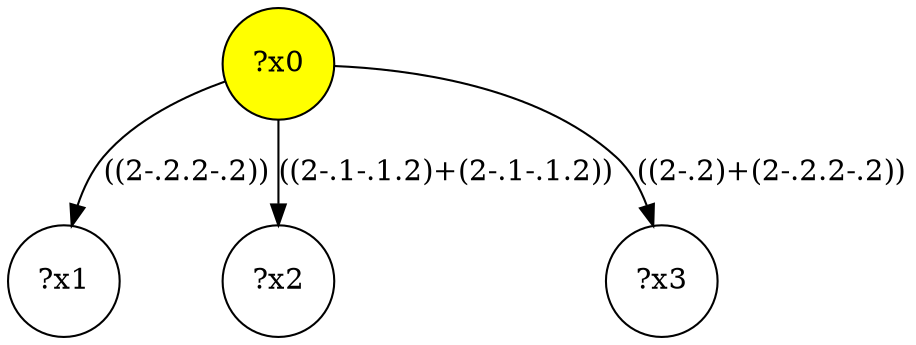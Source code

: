 digraph g {
	x0 [fillcolor="yellow", style="filled," shape=circle, label="?x0"];
	x1 [shape=circle, label="?x1"];
	x0 -> x1 [label="((2-.2.2-.2))"];
	x2 [shape=circle, label="?x2"];
	x0 -> x2 [label="((2-.1-.1.2)+(2-.1-.1.2))"];
	x3 [shape=circle, label="?x3"];
	x0 -> x3 [label="((2-.2)+(2-.2.2-.2))"];
}
